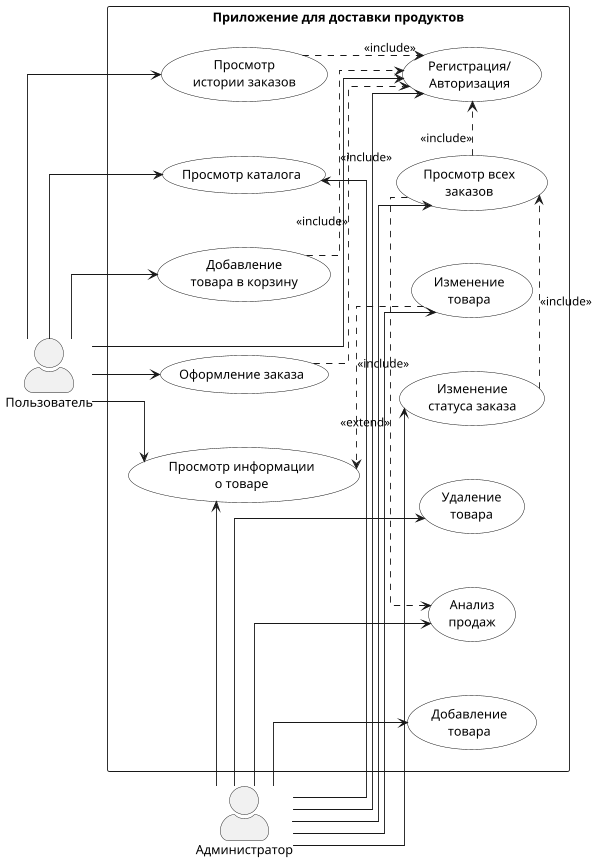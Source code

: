 @startuml "Use Case Diagram - Приложение для доставки продуктов"

' Общие настройки
skinparam actorStyle awesome
skinparam packageStyle rectangle
skinparam usecaseBackgroundColor white
skinparam usecaseBorderColor black

' Настройки для более компактного представления
skinparam linetype ortho
left to right direction
skinparam nodesep 60
skinparam ranksep 40
scale 0.9

' Выравниваем акторов по вертикали
actor "Пользователь" as User
actor "Администратор" as Admin
User -[hidden]- Admin

rectangle "Приложение для доставки продуктов" {
  ' Разделение на две секции для более компактного вида
  together {
    ' Функции пользователя
    usecase "Просмотр каталога" as ViewCatalog
    usecase "Просмотр информации\nо товаре" as ViewProductDetails
    usecase "Добавление\nтовара в корзину" as AddToCart
    usecase "Оформление заказа" as Checkout
    usecase "Просмотр\nистории заказов" as ViewOrders
  }
  
  together {
    ' Общее
    usecase "Регистрация/\nАвторизация" as Auth
    
    ' Функции администратора
    usecase "Анализ\nпродаж" as GenerateReports
    usecase "Добавление\nтовара" as AddProduct
    usecase "Изменение\nтовара" as EditProduct
    usecase "Удаление\nтовара" as DeleteProduct
    usecase "Просмотр всех\nзаказов" as ViewAllOrders
    usecase "Изменение\nстатуса заказа" as EditOrderStatus
  }
}

' Горизонтальное выравнивание некоторых юз-кейсов для компактности
ViewCatalog -[hidden]-> Auth
ViewProductDetails -[hidden]-> ViewAllOrders

' Отношения пользователя
User -right-> ViewCatalog
User -right-> ViewProductDetails
User -right-> AddToCart
User -right-> Checkout
User -right-> ViewOrders
User -right-> Auth

' Отношения администратора
Admin -right-> Auth
Admin -right-> GenerateReports
Admin -right-> AddProduct
Admin -right-> EditProduct
Admin -right-> DeleteProduct
Admin -right-> ViewAllOrders
Admin -right-> EditOrderStatus
Admin -right-> ViewCatalog
Admin -right-> ViewProductDetails

' Включения и расширения
AddToCart .right.> Auth : <<include>>
Checkout .right.> Auth : <<include>>
ViewOrders .right.> Auth : <<include>>
ViewAllOrders .right.> Auth : <<include>>
EditOrderStatus .right.> ViewAllOrders : <<include>>
EditProduct .right.> ViewProductDetails : <<include>>
ViewAllOrders .right.> GenerateReports : <<extend>>

@enduml 